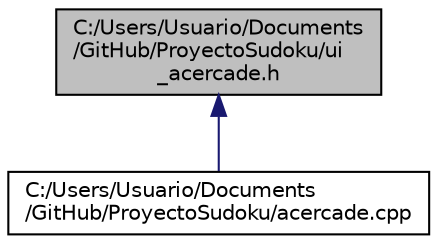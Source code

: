 digraph "C:/Users/Usuario/Documents/GitHub/ProyectoSudoku/ui_acercade.h"
{
  edge [fontname="Helvetica",fontsize="10",labelfontname="Helvetica",labelfontsize="10"];
  node [fontname="Helvetica",fontsize="10",shape=record];
  Node1 [label="C:/Users/Usuario/Documents\l/GitHub/ProyectoSudoku/ui\l_acercade.h",height=0.2,width=0.4,color="black", fillcolor="grey75", style="filled" fontcolor="black"];
  Node1 -> Node2 [dir="back",color="midnightblue",fontsize="10",style="solid",fontname="Helvetica"];
  Node2 [label="C:/Users/Usuario/Documents\l/GitHub/ProyectoSudoku/acercade.cpp",height=0.2,width=0.4,color="black", fillcolor="white", style="filled",URL="$acercade_8cpp.html"];
}
